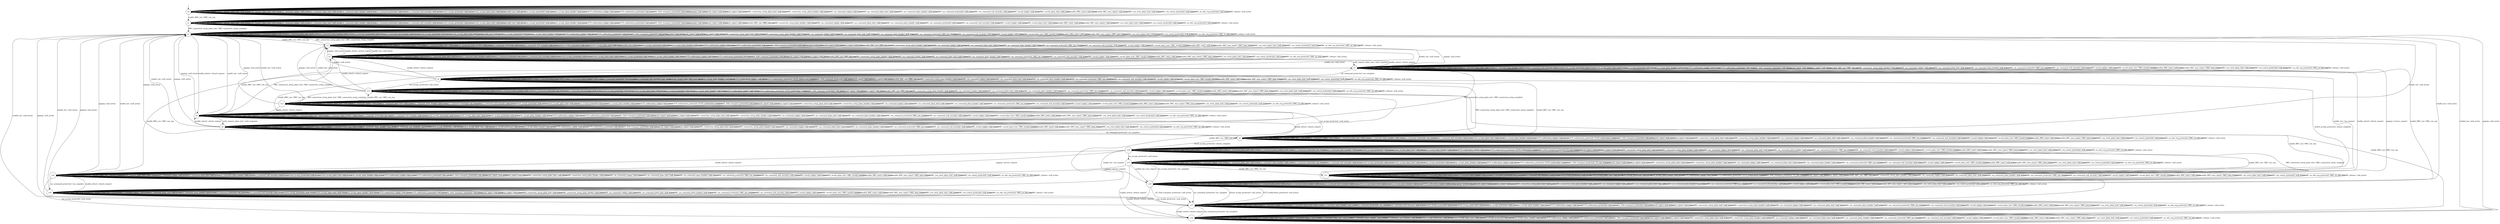 digraph g {
__start0 [label="" shape="none"];

	s0 [shape="circle" label="s0"];
	s1 [shape="circle" label="s1"];
	s2 [shape="circle" label="s2"];
	s3 [shape="circle" label="s3"];
	s4 [shape="circle" label="s4"];
	s5 [shape="circle" label="s5"];
	s6 [shape="circle" label="s6"];
	s7 [shape="circle" label="s7"];
	s8 [shape="circle" label="s8"];
	s9 [shape="circle" label="s9"];
	s10 [shape="circle" label="s10"];
	s11 [shape="circle" label="s11"];
	s12 [shape="circle" label="s12"];
	s13 [shape="circle" label="s13"];
	s14 [shape="circle" label="s14"];
	s15 [shape="circle" label="s15"];
	s16 [shape="circle" label="s16"];
	s17 [shape="circle" label="s17"];
	s18 [shape="circle" label="s18"];
	s19 [shape="circle" label="s19"];
	s0 -> s0 [label="enable_attach / null_action"];
	s0 -> s0 [label="identity_request_plain_text / null_action"];
	s0 -> s0 [label="auth_request_plain_text / null_action"];
	s0 -> s0 [label="sm_command_replay / null_action"];
	s0 -> s0 [label="sm_command_plain_text / null_action"];
	s0 -> s0 [label="sm_command_plain_header / null_action"];
	s0 -> s0 [label="sm_command_protected / null_action"];
	s0 -> s0 [label="sm_command_null_security / null_action"];
	s0 -> s0 [label="attach_accept_protected / null_action"];
	s0 -> s0 [label="attach_accept_plain_text / null_action"];
	s0 -> s0 [label="enable_tau / null_action"];
	s0 -> s0 [label="tau_accept_protected / null_action"];
	s0 -> s0 [label="tau_accept_plain_header / null_action"];
	s0 -> s0 [label="GUTI_reallocation_replay / null_action"];
	s0 -> s0 [label="GUTI_reallocation_protected / null_action"];
	s0 -> s0 [label="DL_NAS_transport_protected / null_action"];
	s0 -> s0 [label="paging / null_action"];
	s0 -> s0 [label="auth_reject / null_action"];
	s0 -> s0 [label="tau_reject / null_action"];
	s0 -> s1 [label="enable_RRC_con / RRC_con_req"];
	s0 -> s0 [label="RRC_connection_setup_plain_text / null_action"];
	s0 -> s0 [label="RRC_connection_setup_plain_header / null_action"];
	s0 -> s0 [label="RRC_sm_command_replay / null_action"];
	s0 -> s0 [label="RRC_sm_command_plain_text / null_action"];
	s0 -> s0 [label="RRC_sm_command_plain_header / null_action"];
	s0 -> s0 [label="RRC_sm_command_protected / null_action"];
	s0 -> s0 [label="RRC_sm_command_null_security / null_action"];
	s0 -> s0 [label="RRC_reconf_replay / null_action"];
	s0 -> s0 [label="RRC_reconf_plain_text / null_action"];
	s0 -> s0 [label="enable_RRC_reest / null_action"];
	s0 -> s0 [label="enable_RRC_mea_report / null_action"];
	s0 -> s0 [label="RRC_con_reest_plain_text / null_action"];
	s0 -> s0 [label="RRC_con_reeest_protected / null_action"];
	s0 -> s0 [label="RRC_ue_info_req_protected / null_action"];
	s0 -> s0 [label="RRC_release / null_action"];
	s1 -> s1 [label="enable_attach / null_action"];
	s1 -> s1 [label="identity_request_plain_text / null_action"];
	s1 -> s1 [label="auth_request_plain_text / null_action"];
	s1 -> s1 [label="sm_command_replay / null_action"];
	s1 -> s1 [label="sm_command_plain_text / null_action"];
	s1 -> s1 [label="sm_command_plain_header / null_action"];
	s1 -> s1 [label="sm_command_protected / null_action"];
	s1 -> s1 [label="sm_command_null_security / null_action"];
	s1 -> s1 [label="attach_accept_protected / null_action"];
	s1 -> s1 [label="attach_accept_plain_text / null_action"];
	s1 -> s1 [label="enable_tau / null_action"];
	s1 -> s1 [label="tau_accept_protected / null_action"];
	s1 -> s1 [label="tau_accept_plain_header / null_action"];
	s1 -> s1 [label="GUTI_reallocation_replay / null_action"];
	s1 -> s1 [label="GUTI_reallocation_protected / null_action"];
	s1 -> s1 [label="DL_NAS_transport_protected / null_action"];
	s1 -> s1 [label="paging / null_action"];
	s1 -> s1 [label="auth_reject / null_action"];
	s1 -> s1 [label="tau_reject / null_action"];
	s1 -> s1 [label="enable_RRC_con / RRC_con_req"];
	s1 -> s2 [label="RRC_connection_setup_plain_text / RRC_connection_setup_complete"];
	s1 -> s1 [label="RRC_connection_setup_plain_header / null_action"];
	s1 -> s1 [label="RRC_sm_command_replay / null_action"];
	s1 -> s1 [label="RRC_sm_command_plain_text / null_action"];
	s1 -> s1 [label="RRC_sm_command_plain_header / null_action"];
	s1 -> s1 [label="RRC_sm_command_protected / null_action"];
	s1 -> s1 [label="RRC_sm_command_null_security / null_action"];
	s1 -> s1 [label="RRC_reconf_replay / null_action"];
	s1 -> s1 [label="RRC_reconf_plain_text / null_action"];
	s1 -> s1 [label="enable_RRC_reest / null_action"];
	s1 -> s1 [label="enable_RRC_mea_report / null_action"];
	s1 -> s1 [label="RRC_con_reest_plain_text / null_action"];
	s1 -> s1 [label="RRC_con_reeest_protected / null_action"];
	s1 -> s1 [label="RRC_ue_info_req_protected / null_action"];
	s1 -> s1 [label="RRC_release / null_action"];
	s2 -> s4 [label="enable_attach / attach_request"];
	s2 -> s2 [label="identity_request_plain_text / null_action"];
	s2 -> s2 [label="auth_request_plain_text / null_action"];
	s2 -> s2 [label="sm_command_replay / null_action"];
	s2 -> s2 [label="sm_command_plain_text / null_action"];
	s2 -> s2 [label="sm_command_plain_header / null_action"];
	s2 -> s2 [label="sm_command_protected / null_action"];
	s2 -> s2 [label="sm_command_null_security / null_action"];
	s2 -> s2 [label="attach_accept_protected / null_action"];
	s2 -> s2 [label="attach_accept_plain_text / null_action"];
	s2 -> s2 [label="enable_tau / null_action"];
	s2 -> s2 [label="tau_accept_protected / null_action"];
	s2 -> s2 [label="tau_accept_plain_header / null_action"];
	s2 -> s2 [label="GUTI_reallocation_replay / null_action"];
	s2 -> s2 [label="GUTI_reallocation_protected / null_action"];
	s2 -> s2 [label="DL_NAS_transport_protected / null_action"];
	s2 -> s2 [label="paging / null_action"];
	s2 -> s2 [label="auth_reject / null_action"];
	s2 -> s2 [label="tau_reject / null_action"];
	s2 -> s3 [label="enable_RRC_con / RRC_con_req"];
	s2 -> s2 [label="RRC_connection_setup_plain_text / null_action"];
	s2 -> s2 [label="RRC_connection_setup_plain_header / null_action"];
	s2 -> s2 [label="RRC_sm_command_replay / null_action"];
	s2 -> s2 [label="RRC_sm_command_plain_text / null_action"];
	s2 -> s2 [label="RRC_sm_command_plain_header / null_action"];
	s2 -> s2 [label="RRC_sm_command_protected / RRC_sm_complete"];
	s2 -> s2 [label="RRC_sm_command_null_security / null_action"];
	s2 -> s2 [label="RRC_reconf_replay / null_action"];
	s2 -> s2 [label="RRC_reconf_plain_text / RRC_reconf_complete"];
	s2 -> s2 [label="enable_RRC_reest / null_action"];
	s2 -> s2 [label="enable_RRC_mea_report / RRC_mea_resport"];
	s2 -> s2 [label="RRC_con_reest_plain_text / null_action"];
	s2 -> s2 [label="RRC_con_reeest_protected / null_action"];
	s2 -> s2 [label="RRC_ue_info_req_protected / RRC_ue_info_req"];
	s2 -> s2 [label="RRC_release / null_action"];
	s3 -> s5 [label="enable_attach / attach_request"];
	s3 -> s3 [label="identity_request_plain_text / null_action"];
	s3 -> s3 [label="auth_request_plain_text / null_action"];
	s3 -> s3 [label="sm_command_replay / null_action"];
	s3 -> s3 [label="sm_command_plain_text / null_action"];
	s3 -> s3 [label="sm_command_plain_header / null_action"];
	s3 -> s3 [label="sm_command_protected / null_action"];
	s3 -> s3 [label="sm_command_null_security / null_action"];
	s3 -> s3 [label="attach_accept_protected / null_action"];
	s3 -> s3 [label="attach_accept_plain_text / null_action"];
	s3 -> s3 [label="enable_tau / null_action"];
	s3 -> s3 [label="tau_accept_protected / null_action"];
	s3 -> s3 [label="tau_accept_plain_header / null_action"];
	s3 -> s3 [label="GUTI_reallocation_replay / null_action"];
	s3 -> s3 [label="GUTI_reallocation_protected / null_action"];
	s3 -> s3 [label="DL_NAS_transport_protected / null_action"];
	s3 -> s3 [label="paging / null_action"];
	s3 -> s3 [label="auth_reject / null_action"];
	s3 -> s3 [label="tau_reject / null_action"];
	s3 -> s3 [label="enable_RRC_con / RRC_con_req"];
	s3 -> s2 [label="RRC_connection_setup_plain_text / RRC_connection_setup_complete"];
	s3 -> s3 [label="RRC_connection_setup_plain_header / null_action"];
	s3 -> s3 [label="RRC_sm_command_replay / null_action"];
	s3 -> s3 [label="RRC_sm_command_plain_text / null_action"];
	s3 -> s3 [label="RRC_sm_command_plain_header / null_action"];
	s3 -> s3 [label="RRC_sm_command_protected / RRC_sm_complete"];
	s3 -> s3 [label="RRC_sm_command_null_security / null_action"];
	s3 -> s3 [label="RRC_reconf_replay / null_action"];
	s3 -> s3 [label="RRC_reconf_plain_text / RRC_reconf_complete"];
	s3 -> s3 [label="enable_RRC_reest / null_action"];
	s3 -> s3 [label="enable_RRC_mea_report / RRC_mea_resport"];
	s3 -> s3 [label="RRC_con_reest_plain_text / null_action"];
	s3 -> s3 [label="RRC_con_reeest_protected / null_action"];
	s3 -> s3 [label="RRC_ue_info_req_protected / RRC_ue_info_req"];
	s3 -> s3 [label="RRC_release / null_action"];
	s4 -> s4 [label="enable_attach / attach_request"];
	s4 -> s4 [label="identity_request_plain_text / identity_response"];
	s4 -> s6 [label="auth_request_plain_text / auth_response"];
	s4 -> s4 [label="sm_command_replay / null_action"];
	s4 -> s4 [label="sm_command_plain_text / null_action"];
	s4 -> s4 [label="sm_command_plain_header / null_action"];
	s4 -> s4 [label="sm_command_protected / sm_reject"];
	s4 -> s4 [label="sm_command_null_security / null_action"];
	s4 -> s4 [label="attach_accept_protected / null_action"];
	s4 -> s4 [label="attach_accept_plain_text / null_action"];
	s4 -> s2 [label="enable_tau / null_action"];
	s4 -> s4 [label="tau_accept_protected / null_action"];
	s4 -> s4 [label="tau_accept_plain_header / null_action"];
	s4 -> s4 [label="GUTI_reallocation_replay / null_action"];
	s4 -> s4 [label="GUTI_reallocation_protected / null_action"];
	s4 -> s4 [label="DL_NAS_transport_protected / null_action"];
	s4 -> s2 [label="paging / null_action"];
	s4 -> s4 [label="auth_reject / null_action"];
	s4 -> s4 [label="tau_reject / null_action"];
	s4 -> s5 [label="enable_RRC_con / RRC_con_req"];
	s4 -> s4 [label="RRC_connection_setup_plain_text / null_action"];
	s4 -> s4 [label="RRC_connection_setup_plain_header / null_action"];
	s4 -> s4 [label="RRC_sm_command_replay / null_action"];
	s4 -> s4 [label="RRC_sm_command_plain_text / null_action"];
	s4 -> s4 [label="RRC_sm_command_plain_header / null_action"];
	s4 -> s4 [label="RRC_sm_command_protected / RRC_sm_complete"];
	s4 -> s4 [label="RRC_sm_command_null_security / null_action"];
	s4 -> s4 [label="RRC_reconf_replay / null_action"];
	s4 -> s4 [label="RRC_reconf_plain_text / RRC_reconf_complete"];
	s4 -> s4 [label="enable_RRC_reest / null_action"];
	s4 -> s4 [label="enable_RRC_mea_report / RRC_mea_resport"];
	s4 -> s4 [label="RRC_con_reest_plain_text / null_action"];
	s4 -> s4 [label="RRC_con_reeest_protected / null_action"];
	s4 -> s4 [label="RRC_ue_info_req_protected / RRC_ue_info_req"];
	s4 -> s4 [label="RRC_release / null_action"];
	s5 -> s5 [label="enable_attach / attach_request"];
	s5 -> s5 [label="identity_request_plain_text / identity_response"];
	s5 -> s7 [label="auth_request_plain_text / auth_response"];
	s5 -> s5 [label="sm_command_replay / null_action"];
	s5 -> s5 [label="sm_command_plain_text / null_action"];
	s5 -> s5 [label="sm_command_plain_header / null_action"];
	s5 -> s5 [label="sm_command_protected / sm_reject"];
	s5 -> s5 [label="sm_command_null_security / null_action"];
	s5 -> s5 [label="attach_accept_protected / null_action"];
	s5 -> s5 [label="attach_accept_plain_text / null_action"];
	s5 -> s3 [label="enable_tau / null_action"];
	s5 -> s5 [label="tau_accept_protected / null_action"];
	s5 -> s5 [label="tau_accept_plain_header / null_action"];
	s5 -> s5 [label="GUTI_reallocation_replay / null_action"];
	s5 -> s5 [label="GUTI_reallocation_protected / null_action"];
	s5 -> s5 [label="DL_NAS_transport_protected / null_action"];
	s5 -> s3 [label="paging / null_action"];
	s5 -> s5 [label="auth_reject / null_action"];
	s5 -> s5 [label="tau_reject / null_action"];
	s5 -> s5 [label="enable_RRC_con / RRC_con_req"];
	s5 -> s4 [label="RRC_connection_setup_plain_text / RRC_connection_setup_complete"];
	s5 -> s5 [label="RRC_connection_setup_plain_header / null_action"];
	s5 -> s5 [label="RRC_sm_command_replay / null_action"];
	s5 -> s5 [label="RRC_sm_command_plain_text / null_action"];
	s5 -> s5 [label="RRC_sm_command_plain_header / null_action"];
	s5 -> s5 [label="RRC_sm_command_protected / RRC_sm_complete"];
	s5 -> s5 [label="RRC_sm_command_null_security / null_action"];
	s5 -> s5 [label="RRC_reconf_replay / null_action"];
	s5 -> s5 [label="RRC_reconf_plain_text / RRC_reconf_complete"];
	s5 -> s5 [label="enable_RRC_reest / null_action"];
	s5 -> s5 [label="enable_RRC_mea_report / RRC_mea_resport"];
	s5 -> s5 [label="RRC_con_reest_plain_text / null_action"];
	s5 -> s5 [label="RRC_con_reeest_protected / null_action"];
	s5 -> s5 [label="RRC_ue_info_req_protected / RRC_ue_info_req"];
	s5 -> s5 [label="RRC_release / null_action"];
	s6 -> s4 [label="enable_attach / attach_request"];
	s6 -> s6 [label="identity_request_plain_text / identity_response"];
	s6 -> s6 [label="auth_request_plain_text / auth_response"];
	s6 -> s6 [label="sm_command_replay / null_action"];
	s6 -> s6 [label="sm_command_plain_text / null_action"];
	s6 -> s6 [label="sm_command_plain_header / null_action"];
	s6 -> s8 [label="sm_command_protected / sm_complete"];
	s6 -> s6 [label="sm_command_null_security / null_action"];
	s6 -> s6 [label="attach_accept_protected / null_action"];
	s6 -> s6 [label="attach_accept_plain_text / null_action"];
	s6 -> s2 [label="enable_tau / null_action"];
	s6 -> s6 [label="tau_accept_protected / null_action"];
	s6 -> s6 [label="tau_accept_plain_header / null_action"];
	s6 -> s6 [label="GUTI_reallocation_replay / null_action"];
	s6 -> s6 [label="GUTI_reallocation_protected / null_action"];
	s6 -> s6 [label="DL_NAS_transport_protected / null_action"];
	s6 -> s2 [label="paging / null_action"];
	s6 -> s6 [label="auth_reject / null_action"];
	s6 -> s6 [label="tau_reject / null_action"];
	s6 -> s7 [label="enable_RRC_con / RRC_con_req"];
	s6 -> s6 [label="RRC_connection_setup_plain_text / null_action"];
	s6 -> s6 [label="RRC_connection_setup_plain_header / null_action"];
	s6 -> s6 [label="RRC_sm_command_replay / null_action"];
	s6 -> s6 [label="RRC_sm_command_plain_text / null_action"];
	s6 -> s6 [label="RRC_sm_command_plain_header / null_action"];
	s6 -> s6 [label="RRC_sm_command_protected / RRC_sm_complete"];
	s6 -> s6 [label="RRC_sm_command_null_security / null_action"];
	s6 -> s6 [label="RRC_reconf_replay / null_action"];
	s6 -> s6 [label="RRC_reconf_plain_text / RRC_reconf_complete"];
	s6 -> s6 [label="enable_RRC_reest / null_action"];
	s6 -> s6 [label="enable_RRC_mea_report / RRC_mea_resport"];
	s6 -> s6 [label="RRC_con_reest_plain_text / null_action"];
	s6 -> s6 [label="RRC_con_reeest_protected / null_action"];
	s6 -> s6 [label="RRC_ue_info_req_protected / RRC_ue_info_req"];
	s6 -> s6 [label="RRC_release / null_action"];
	s7 -> s5 [label="enable_attach / attach_request"];
	s7 -> s7 [label="identity_request_plain_text / identity_response"];
	s7 -> s7 [label="auth_request_plain_text / auth_response"];
	s7 -> s7 [label="sm_command_replay / null_action"];
	s7 -> s7 [label="sm_command_plain_text / null_action"];
	s7 -> s7 [label="sm_command_plain_header / null_action"];
	s7 -> s9 [label="sm_command_protected / sm_complete"];
	s7 -> s7 [label="sm_command_null_security / null_action"];
	s7 -> s7 [label="attach_accept_protected / null_action"];
	s7 -> s7 [label="attach_accept_plain_text / null_action"];
	s7 -> s3 [label="enable_tau / null_action"];
	s7 -> s7 [label="tau_accept_protected / null_action"];
	s7 -> s7 [label="tau_accept_plain_header / null_action"];
	s7 -> s7 [label="GUTI_reallocation_replay / null_action"];
	s7 -> s7 [label="GUTI_reallocation_protected / null_action"];
	s7 -> s7 [label="DL_NAS_transport_protected / null_action"];
	s7 -> s3 [label="paging / null_action"];
	s7 -> s7 [label="auth_reject / null_action"];
	s7 -> s7 [label="tau_reject / null_action"];
	s7 -> s7 [label="enable_RRC_con / RRC_con_req"];
	s7 -> s6 [label="RRC_connection_setup_plain_text / RRC_connection_setup_complete"];
	s7 -> s7 [label="RRC_connection_setup_plain_header / null_action"];
	s7 -> s7 [label="RRC_sm_command_replay / null_action"];
	s7 -> s7 [label="RRC_sm_command_plain_text / null_action"];
	s7 -> s7 [label="RRC_sm_command_plain_header / null_action"];
	s7 -> s7 [label="RRC_sm_command_protected / RRC_sm_complete"];
	s7 -> s7 [label="RRC_sm_command_null_security / null_action"];
	s7 -> s7 [label="RRC_reconf_replay / null_action"];
	s7 -> s7 [label="RRC_reconf_plain_text / RRC_reconf_complete"];
	s7 -> s7 [label="enable_RRC_reest / null_action"];
	s7 -> s7 [label="enable_RRC_mea_report / RRC_mea_resport"];
	s7 -> s7 [label="RRC_con_reest_plain_text / null_action"];
	s7 -> s7 [label="RRC_con_reeest_protected / null_action"];
	s7 -> s7 [label="RRC_ue_info_req_protected / RRC_ue_info_req"];
	s7 -> s7 [label="RRC_release / null_action"];
	s8 -> s4 [label="enable_attach / attach_request"];
	s8 -> s8 [label="identity_request_plain_text / null_action"];
	s8 -> s8 [label="auth_request_plain_text / null_action"];
	s8 -> s8 [label="sm_command_replay / null_action"];
	s8 -> s8 [label="sm_command_plain_text / null_action"];
	s8 -> s8 [label="sm_command_plain_header / null_action"];
	s8 -> s8 [label="sm_command_protected / sm_complete"];
	s8 -> s8 [label="sm_command_null_security / null_action"];
	s8 -> s10 [label="attach_accept_protected / attach_complete"];
	s8 -> s8 [label="attach_accept_plain_text / null_action"];
	s8 -> s2 [label="enable_tau / null_action"];
	s8 -> s12 [label="tau_accept_protected / null_action"];
	s8 -> s8 [label="tau_accept_plain_header / null_action"];
	s8 -> s8 [label="GUTI_reallocation_replay / null_action"];
	s8 -> s8 [label="GUTI_reallocation_protected / GUTI_reallocation_complete"];
	s8 -> s8 [label="DL_NAS_transport_protected / null_action"];
	s8 -> s2 [label="paging / null_action"];
	s8 -> s8 [label="auth_reject / null_action"];
	s8 -> s8 [label="tau_reject / null_action"];
	s8 -> s9 [label="enable_RRC_con / RRC_con_req"];
	s8 -> s8 [label="RRC_connection_setup_plain_text / null_action"];
	s8 -> s8 [label="RRC_connection_setup_plain_header / null_action"];
	s8 -> s8 [label="RRC_sm_command_replay / null_action"];
	s8 -> s8 [label="RRC_sm_command_plain_text / null_action"];
	s8 -> s8 [label="RRC_sm_command_plain_header / null_action"];
	s8 -> s8 [label="RRC_sm_command_protected / RRC_sm_complete"];
	s8 -> s8 [label="RRC_sm_command_null_security / null_action"];
	s8 -> s8 [label="RRC_reconf_replay / null_action"];
	s8 -> s8 [label="RRC_reconf_plain_text / RRC_reconf_complete"];
	s8 -> s8 [label="enable_RRC_reest / null_action"];
	s8 -> s8 [label="enable_RRC_mea_report / RRC_mea_resport"];
	s8 -> s8 [label="RRC_con_reest_plain_text / null_action"];
	s8 -> s8 [label="RRC_con_reeest_protected / null_action"];
	s8 -> s8 [label="RRC_ue_info_req_protected / RRC_ue_info_req"];
	s8 -> s8 [label="RRC_release / null_action"];
	s9 -> s5 [label="enable_attach / attach_request"];
	s9 -> s9 [label="identity_request_plain_text / null_action"];
	s9 -> s9 [label="auth_request_plain_text / null_action"];
	s9 -> s9 [label="sm_command_replay / null_action"];
	s9 -> s9 [label="sm_command_plain_text / null_action"];
	s9 -> s9 [label="sm_command_plain_header / null_action"];
	s9 -> s9 [label="sm_command_protected / sm_complete"];
	s9 -> s9 [label="sm_command_null_security / null_action"];
	s9 -> s11 [label="attach_accept_protected / attach_complete"];
	s9 -> s9 [label="attach_accept_plain_text / null_action"];
	s9 -> s3 [label="enable_tau / null_action"];
	s9 -> s13 [label="tau_accept_protected / null_action"];
	s9 -> s9 [label="tau_accept_plain_header / null_action"];
	s9 -> s9 [label="GUTI_reallocation_replay / null_action"];
	s9 -> s9 [label="GUTI_reallocation_protected / GUTI_reallocation_complete"];
	s9 -> s9 [label="DL_NAS_transport_protected / null_action"];
	s9 -> s3 [label="paging / null_action"];
	s9 -> s9 [label="auth_reject / null_action"];
	s9 -> s9 [label="tau_reject / null_action"];
	s9 -> s9 [label="enable_RRC_con / RRC_con_req"];
	s9 -> s8 [label="RRC_connection_setup_plain_text / RRC_connection_setup_complete"];
	s9 -> s9 [label="RRC_connection_setup_plain_header / null_action"];
	s9 -> s9 [label="RRC_sm_command_replay / null_action"];
	s9 -> s9 [label="RRC_sm_command_plain_text / null_action"];
	s9 -> s9 [label="RRC_sm_command_plain_header / null_action"];
	s9 -> s9 [label="RRC_sm_command_protected / RRC_sm_complete"];
	s9 -> s9 [label="RRC_sm_command_null_security / null_action"];
	s9 -> s9 [label="RRC_reconf_replay / null_action"];
	s9 -> s9 [label="RRC_reconf_plain_text / RRC_reconf_complete"];
	s9 -> s9 [label="enable_RRC_reest / null_action"];
	s9 -> s9 [label="enable_RRC_mea_report / RRC_mea_resport"];
	s9 -> s9 [label="RRC_con_reest_plain_text / null_action"];
	s9 -> s9 [label="RRC_con_reeest_protected / null_action"];
	s9 -> s9 [label="RRC_ue_info_req_protected / RRC_ue_info_req"];
	s9 -> s9 [label="RRC_release / null_action"];
	s10 -> s14 [label="enable_attach / attach_request"];
	s10 -> s10 [label="identity_request_plain_text / null_action"];
	s10 -> s10 [label="auth_request_plain_text / null_action"];
	s10 -> s10 [label="sm_command_replay / null_action"];
	s10 -> s10 [label="sm_command_plain_text / null_action"];
	s10 -> s10 [label="sm_command_plain_header / null_action"];
	s10 -> s10 [label="sm_command_protected / sm_complete"];
	s10 -> s10 [label="sm_command_null_security / null_action"];
	s10 -> s10 [label="attach_accept_protected / null_action"];
	s10 -> s10 [label="attach_accept_plain_text / null_action"];
	s10 -> s19 [label="enable_tau / tau_request"];
	s10 -> s15 [label="tau_accept_protected / null_action"];
	s10 -> s10 [label="tau_accept_plain_header / null_action"];
	s10 -> s10 [label="GUTI_reallocation_replay / null_action"];
	s10 -> s10 [label="GUTI_reallocation_protected / GUTI_reallocation_complete"];
	s10 -> s10 [label="DL_NAS_transport_protected / UL_nas_transport"];
	s10 -> s14 [label="paging / service_request"];
	s10 -> s10 [label="auth_reject / null_action"];
	s10 -> s10 [label="tau_reject / null_action"];
	s10 -> s11 [label="enable_RRC_con / RRC_con_req"];
	s10 -> s10 [label="RRC_connection_setup_plain_text / null_action"];
	s10 -> s10 [label="RRC_connection_setup_plain_header / null_action"];
	s10 -> s10 [label="RRC_sm_command_replay / null_action"];
	s10 -> s10 [label="RRC_sm_command_plain_text / null_action"];
	s10 -> s10 [label="RRC_sm_command_plain_header / null_action"];
	s10 -> s10 [label="RRC_sm_command_protected / RRC_sm_complete"];
	s10 -> s10 [label="RRC_sm_command_null_security / null_action"];
	s10 -> s10 [label="RRC_reconf_replay / null_action"];
	s10 -> s10 [label="RRC_reconf_plain_text / RRC_reconf_complete"];
	s10 -> s10 [label="enable_RRC_reest / null_action"];
	s10 -> s10 [label="enable_RRC_mea_report / RRC_mea_resport"];
	s10 -> s10 [label="RRC_con_reest_plain_text / null_action"];
	s10 -> s10 [label="RRC_con_reeest_protected / null_action"];
	s10 -> s10 [label="RRC_ue_info_req_protected / RRC_ue_info_req"];
	s10 -> s10 [label="RRC_release / null_action"];
	s11 -> s7 [label="enable_attach / attach_request"];
	s11 -> s11 [label="identity_request_plain_text / null_action"];
	s11 -> s11 [label="auth_request_plain_text / null_action"];
	s11 -> s11 [label="sm_command_replay / null_action"];
	s11 -> s11 [label="sm_command_plain_text / null_action"];
	s11 -> s11 [label="sm_command_plain_header / null_action"];
	s11 -> s11 [label="sm_command_protected / sm_complete"];
	s11 -> s11 [label="sm_command_null_security / null_action"];
	s11 -> s11 [label="attach_accept_protected / null_action"];
	s11 -> s11 [label="attach_accept_plain_text / null_action"];
	s11 -> s7 [label="enable_tau / tau_request"];
	s11 -> s11 [label="tau_accept_protected / null_action"];
	s11 -> s11 [label="tau_accept_plain_header / null_action"];
	s11 -> s11 [label="GUTI_reallocation_replay / null_action"];
	s11 -> s11 [label="GUTI_reallocation_protected / GUTI_reallocation_complete"];
	s11 -> s11 [label="DL_NAS_transport_protected / UL_nas_transport"];
	s11 -> s7 [label="paging / service_request"];
	s11 -> s11 [label="auth_reject / null_action"];
	s11 -> s11 [label="tau_reject / null_action"];
	s11 -> s11 [label="enable_RRC_con / RRC_con_req"];
	s11 -> s10 [label="RRC_connection_setup_plain_text / RRC_connection_setup_complete"];
	s11 -> s11 [label="RRC_connection_setup_plain_header / null_action"];
	s11 -> s11 [label="RRC_sm_command_replay / null_action"];
	s11 -> s11 [label="RRC_sm_command_plain_text / null_action"];
	s11 -> s11 [label="RRC_sm_command_plain_header / null_action"];
	s11 -> s11 [label="RRC_sm_command_protected / RRC_sm_complete"];
	s11 -> s11 [label="RRC_sm_command_null_security / null_action"];
	s11 -> s11 [label="RRC_reconf_replay / null_action"];
	s11 -> s11 [label="RRC_reconf_plain_text / RRC_reconf_complete"];
	s11 -> s11 [label="enable_RRC_reest / null_action"];
	s11 -> s11 [label="enable_RRC_mea_report / RRC_mea_resport"];
	s11 -> s11 [label="RRC_con_reest_plain_text / null_action"];
	s11 -> s11 [label="RRC_con_reeest_protected / null_action"];
	s11 -> s11 [label="RRC_ue_info_req_protected / RRC_ue_info_req"];
	s11 -> s11 [label="RRC_release / null_action"];
	s12 -> s4 [label="enable_attach / attach_request"];
	s12 -> s12 [label="identity_request_plain_text / null_action"];
	s12 -> s12 [label="auth_request_plain_text / null_action"];
	s12 -> s12 [label="sm_command_replay / null_action"];
	s12 -> s12 [label="sm_command_plain_text / null_action"];
	s12 -> s12 [label="sm_command_plain_header / null_action"];
	s12 -> s12 [label="sm_command_protected / sm_complete"];
	s12 -> s12 [label="sm_command_null_security / null_action"];
	s12 -> s12 [label="attach_accept_protected / null_action"];
	s12 -> s12 [label="attach_accept_plain_text / null_action"];
	s12 -> s2 [label="enable_tau / null_action"];
	s12 -> s12 [label="tau_accept_protected / null_action"];
	s12 -> s12 [label="tau_accept_plain_header / null_action"];
	s12 -> s12 [label="GUTI_reallocation_replay / null_action"];
	s12 -> s12 [label="GUTI_reallocation_protected / GUTI_reallocation_complete"];
	s12 -> s12 [label="DL_NAS_transport_protected / null_action"];
	s12 -> s2 [label="paging / null_action"];
	s12 -> s12 [label="auth_reject / null_action"];
	s12 -> s12 [label="tau_reject / null_action"];
	s12 -> s13 [label="enable_RRC_con / RRC_con_req"];
	s12 -> s12 [label="RRC_connection_setup_plain_text / null_action"];
	s12 -> s12 [label="RRC_connection_setup_plain_header / null_action"];
	s12 -> s12 [label="RRC_sm_command_replay / null_action"];
	s12 -> s12 [label="RRC_sm_command_plain_text / null_action"];
	s12 -> s12 [label="RRC_sm_command_plain_header / null_action"];
	s12 -> s12 [label="RRC_sm_command_protected / RRC_sm_complete"];
	s12 -> s12 [label="RRC_sm_command_null_security / null_action"];
	s12 -> s12 [label="RRC_reconf_replay / null_action"];
	s12 -> s12 [label="RRC_reconf_plain_text / RRC_reconf_complete"];
	s12 -> s12 [label="enable_RRC_reest / null_action"];
	s12 -> s12 [label="enable_RRC_mea_report / RRC_mea_resport"];
	s12 -> s12 [label="RRC_con_reest_plain_text / null_action"];
	s12 -> s12 [label="RRC_con_reeest_protected / null_action"];
	s12 -> s12 [label="RRC_ue_info_req_protected / RRC_ue_info_req"];
	s12 -> s12 [label="RRC_release / null_action"];
	s13 -> s5 [label="enable_attach / attach_request"];
	s13 -> s13 [label="identity_request_plain_text / null_action"];
	s13 -> s13 [label="auth_request_plain_text / null_action"];
	s13 -> s13 [label="sm_command_replay / null_action"];
	s13 -> s13 [label="sm_command_plain_text / null_action"];
	s13 -> s13 [label="sm_command_plain_header / null_action"];
	s13 -> s13 [label="sm_command_protected / sm_complete"];
	s13 -> s13 [label="sm_command_null_security / null_action"];
	s13 -> s13 [label="attach_accept_protected / null_action"];
	s13 -> s13 [label="attach_accept_plain_text / null_action"];
	s13 -> s3 [label="enable_tau / null_action"];
	s13 -> s13 [label="tau_accept_protected / null_action"];
	s13 -> s13 [label="tau_accept_plain_header / null_action"];
	s13 -> s13 [label="GUTI_reallocation_replay / null_action"];
	s13 -> s13 [label="GUTI_reallocation_protected / GUTI_reallocation_complete"];
	s13 -> s13 [label="DL_NAS_transport_protected / null_action"];
	s13 -> s3 [label="paging / null_action"];
	s13 -> s13 [label="auth_reject / null_action"];
	s13 -> s13 [label="tau_reject / null_action"];
	s13 -> s13 [label="enable_RRC_con / RRC_con_req"];
	s13 -> s12 [label="RRC_connection_setup_plain_text / RRC_connection_setup_complete"];
	s13 -> s13 [label="RRC_connection_setup_plain_header / null_action"];
	s13 -> s13 [label="RRC_sm_command_replay / null_action"];
	s13 -> s13 [label="RRC_sm_command_plain_text / null_action"];
	s13 -> s13 [label="RRC_sm_command_plain_header / null_action"];
	s13 -> s13 [label="RRC_sm_command_protected / RRC_sm_complete"];
	s13 -> s13 [label="RRC_sm_command_null_security / null_action"];
	s13 -> s13 [label="RRC_reconf_replay / null_action"];
	s13 -> s13 [label="RRC_reconf_plain_text / RRC_reconf_complete"];
	s13 -> s13 [label="enable_RRC_reest / null_action"];
	s13 -> s13 [label="enable_RRC_mea_report / RRC_mea_resport"];
	s13 -> s13 [label="RRC_con_reest_plain_text / null_action"];
	s13 -> s13 [label="RRC_con_reeest_protected / null_action"];
	s13 -> s13 [label="RRC_ue_info_req_protected / RRC_ue_info_req"];
	s13 -> s13 [label="RRC_release / null_action"];
	s14 -> s14 [label="enable_attach / attach_request"];
	s14 -> s14 [label="identity_request_plain_text / identity_response"];
	s14 -> s14 [label="auth_request_plain_text / auth_response"];
	s14 -> s14 [label="sm_command_replay / null_action"];
	s14 -> s14 [label="sm_command_plain_text / null_action"];
	s14 -> s14 [label="sm_command_plain_header / null_action"];
	s14 -> s18 [label="sm_command_protected / sm_complete"];
	s14 -> s14 [label="sm_command_null_security / null_action"];
	s14 -> s14 [label="attach_accept_protected / null_action"];
	s14 -> s14 [label="attach_accept_plain_text / null_action"];
	s14 -> s2 [label="enable_tau / null_action"];
	s14 -> s16 [label="tau_accept_protected / null_action"];
	s14 -> s14 [label="tau_accept_plain_header / null_action"];
	s14 -> s14 [label="GUTI_reallocation_replay / null_action"];
	s14 -> s14 [label="GUTI_reallocation_protected / null_action"];
	s14 -> s14 [label="DL_NAS_transport_protected / null_action"];
	s14 -> s2 [label="paging / null_action"];
	s14 -> s14 [label="auth_reject / null_action"];
	s14 -> s14 [label="tau_reject / null_action"];
	s14 -> s7 [label="enable_RRC_con / RRC_con_req"];
	s14 -> s14 [label="RRC_connection_setup_plain_text / null_action"];
	s14 -> s14 [label="RRC_connection_setup_plain_header / null_action"];
	s14 -> s14 [label="RRC_sm_command_replay / null_action"];
	s14 -> s14 [label="RRC_sm_command_plain_text / null_action"];
	s14 -> s14 [label="RRC_sm_command_plain_header / null_action"];
	s14 -> s14 [label="RRC_sm_command_protected / RRC_sm_complete"];
	s14 -> s14 [label="RRC_sm_command_null_security / null_action"];
	s14 -> s14 [label="RRC_reconf_replay / null_action"];
	s14 -> s14 [label="RRC_reconf_plain_text / RRC_reconf_complete"];
	s14 -> s14 [label="enable_RRC_reest / null_action"];
	s14 -> s14 [label="enable_RRC_mea_report / RRC_mea_resport"];
	s14 -> s14 [label="RRC_con_reest_plain_text / null_action"];
	s14 -> s14 [label="RRC_con_reeest_protected / null_action"];
	s14 -> s14 [label="RRC_ue_info_req_protected / RRC_ue_info_req"];
	s14 -> s14 [label="RRC_release / null_action"];
	s15 -> s16 [label="enable_attach / attach_request"];
	s15 -> s15 [label="identity_request_plain_text / null_action"];
	s15 -> s15 [label="auth_request_plain_text / null_action"];
	s15 -> s15 [label="sm_command_replay / null_action"];
	s15 -> s15 [label="sm_command_plain_text / null_action"];
	s15 -> s15 [label="sm_command_plain_header / null_action"];
	s15 -> s15 [label="sm_command_protected / sm_complete"];
	s15 -> s15 [label="sm_command_null_security / null_action"];
	s15 -> s15 [label="attach_accept_protected / null_action"];
	s15 -> s15 [label="attach_accept_plain_text / null_action"];
	s15 -> s19 [label="enable_tau / tau_request"];
	s15 -> s15 [label="tau_accept_protected / null_action"];
	s15 -> s15 [label="tau_accept_plain_header / null_action"];
	s15 -> s15 [label="GUTI_reallocation_replay / null_action"];
	s15 -> s15 [label="GUTI_reallocation_protected / GUTI_reallocation_complete"];
	s15 -> s15 [label="DL_NAS_transport_protected / UL_nas_transport"];
	s15 -> s14 [label="paging / service_request"];
	s15 -> s15 [label="auth_reject / null_action"];
	s15 -> s15 [label="tau_reject / null_action"];
	s15 -> s11 [label="enable_RRC_con / RRC_con_req"];
	s15 -> s15 [label="RRC_connection_setup_plain_text / null_action"];
	s15 -> s15 [label="RRC_connection_setup_plain_header / null_action"];
	s15 -> s15 [label="RRC_sm_command_replay / null_action"];
	s15 -> s15 [label="RRC_sm_command_plain_text / null_action"];
	s15 -> s15 [label="RRC_sm_command_plain_header / null_action"];
	s15 -> s15 [label="RRC_sm_command_protected / RRC_sm_complete"];
	s15 -> s15 [label="RRC_sm_command_null_security / null_action"];
	s15 -> s15 [label="RRC_reconf_replay / null_action"];
	s15 -> s15 [label="RRC_reconf_plain_text / RRC_reconf_complete"];
	s15 -> s15 [label="enable_RRC_reest / null_action"];
	s15 -> s15 [label="enable_RRC_mea_report / RRC_mea_resport"];
	s15 -> s15 [label="RRC_con_reest_plain_text / null_action"];
	s15 -> s15 [label="RRC_con_reeest_protected / null_action"];
	s15 -> s15 [label="RRC_ue_info_req_protected / RRC_ue_info_req"];
	s15 -> s15 [label="RRC_release / null_action"];
	s16 -> s16 [label="enable_attach / attach_request"];
	s16 -> s16 [label="identity_request_plain_text / null_action"];
	s16 -> s16 [label="auth_request_plain_text / auth_response"];
	s16 -> s16 [label="sm_command_replay / null_action"];
	s16 -> s16 [label="sm_command_plain_text / null_action"];
	s16 -> s16 [label="sm_command_plain_header / null_action"];
	s16 -> s17 [label="sm_command_protected / sm_complete"];
	s16 -> s16 [label="sm_command_null_security / null_action"];
	s16 -> s16 [label="attach_accept_protected / null_action"];
	s16 -> s16 [label="attach_accept_plain_text / null_action"];
	s16 -> s2 [label="enable_tau / null_action"];
	s16 -> s16 [label="tau_accept_protected / null_action"];
	s16 -> s16 [label="tau_accept_plain_header / null_action"];
	s16 -> s16 [label="GUTI_reallocation_replay / null_action"];
	s16 -> s16 [label="GUTI_reallocation_protected / null_action"];
	s16 -> s16 [label="DL_NAS_transport_protected / null_action"];
	s16 -> s2 [label="paging / null_action"];
	s16 -> s16 [label="auth_reject / null_action"];
	s16 -> s16 [label="tau_reject / null_action"];
	s16 -> s13 [label="enable_RRC_con / RRC_con_req"];
	s16 -> s16 [label="RRC_connection_setup_plain_text / null_action"];
	s16 -> s16 [label="RRC_connection_setup_plain_header / null_action"];
	s16 -> s16 [label="RRC_sm_command_replay / null_action"];
	s16 -> s16 [label="RRC_sm_command_plain_text / null_action"];
	s16 -> s16 [label="RRC_sm_command_plain_header / null_action"];
	s16 -> s16 [label="RRC_sm_command_protected / RRC_sm_complete"];
	s16 -> s16 [label="RRC_sm_command_null_security / null_action"];
	s16 -> s16 [label="RRC_reconf_replay / null_action"];
	s16 -> s16 [label="RRC_reconf_plain_text / RRC_reconf_complete"];
	s16 -> s16 [label="enable_RRC_reest / null_action"];
	s16 -> s16 [label="enable_RRC_mea_report / RRC_mea_resport"];
	s16 -> s16 [label="RRC_con_reest_plain_text / null_action"];
	s16 -> s16 [label="RRC_con_reeest_protected / null_action"];
	s16 -> s16 [label="RRC_ue_info_req_protected / RRC_ue_info_req"];
	s16 -> s16 [label="RRC_release / null_action"];
	s17 -> s16 [label="enable_attach / attach_request"];
	s17 -> s17 [label="identity_request_plain_text / null_action"];
	s17 -> s17 [label="auth_request_plain_text / null_action"];
	s17 -> s17 [label="sm_command_replay / null_action"];
	s17 -> s17 [label="sm_command_plain_text / null_action"];
	s17 -> s17 [label="sm_command_plain_header / null_action"];
	s17 -> s17 [label="sm_command_protected / sm_complete"];
	s17 -> s17 [label="sm_command_null_security / null_action"];
	s17 -> s17 [label="attach_accept_protected / null_action"];
	s17 -> s17 [label="attach_accept_plain_text / null_action"];
	s17 -> s2 [label="enable_tau / null_action"];
	s17 -> s17 [label="tau_accept_protected / null_action"];
	s17 -> s17 [label="tau_accept_plain_header / null_action"];
	s17 -> s17 [label="GUTI_reallocation_replay / null_action"];
	s17 -> s17 [label="GUTI_reallocation_protected / null_action"];
	s17 -> s17 [label="DL_NAS_transport_protected / null_action"];
	s17 -> s2 [label="paging / null_action"];
	s17 -> s17 [label="auth_reject / null_action"];
	s17 -> s17 [label="tau_reject / null_action"];
	s17 -> s13 [label="enable_RRC_con / RRC_con_req"];
	s17 -> s17 [label="RRC_connection_setup_plain_text / null_action"];
	s17 -> s17 [label="RRC_connection_setup_plain_header / null_action"];
	s17 -> s17 [label="RRC_sm_command_replay / null_action"];
	s17 -> s17 [label="RRC_sm_command_plain_text / null_action"];
	s17 -> s17 [label="RRC_sm_command_plain_header / null_action"];
	s17 -> s17 [label="RRC_sm_command_protected / RRC_sm_complete"];
	s17 -> s17 [label="RRC_sm_command_null_security / null_action"];
	s17 -> s17 [label="RRC_reconf_replay / null_action"];
	s17 -> s17 [label="RRC_reconf_plain_text / RRC_reconf_complete"];
	s17 -> s17 [label="enable_RRC_reest / null_action"];
	s17 -> s17 [label="enable_RRC_mea_report / RRC_mea_resport"];
	s17 -> s17 [label="RRC_con_reest_plain_text / null_action"];
	s17 -> s17 [label="RRC_con_reeest_protected / null_action"];
	s17 -> s17 [label="RRC_ue_info_req_protected / RRC_ue_info_req"];
	s17 -> s17 [label="RRC_release / null_action"];
	s18 -> s14 [label="enable_attach / attach_request"];
	s18 -> s18 [label="identity_request_plain_text / null_action"];
	s18 -> s18 [label="auth_request_plain_text / null_action"];
	s18 -> s18 [label="sm_command_replay / null_action"];
	s18 -> s18 [label="sm_command_plain_text / null_action"];
	s18 -> s18 [label="sm_command_plain_header / null_action"];
	s18 -> s18 [label="sm_command_protected / sm_complete"];
	s18 -> s18 [label="sm_command_null_security / null_action"];
	s18 -> s18 [label="attach_accept_protected / null_action"];
	s18 -> s18 [label="attach_accept_plain_text / null_action"];
	s18 -> s2 [label="enable_tau / null_action"];
	s18 -> s17 [label="tau_accept_protected / null_action"];
	s18 -> s18 [label="tau_accept_plain_header / null_action"];
	s18 -> s18 [label="GUTI_reallocation_replay / null_action"];
	s18 -> s18 [label="GUTI_reallocation_protected / null_action"];
	s18 -> s18 [label="DL_NAS_transport_protected / null_action"];
	s18 -> s2 [label="paging / null_action"];
	s18 -> s18 [label="auth_reject / null_action"];
	s18 -> s18 [label="tau_reject / null_action"];
	s18 -> s13 [label="enable_RRC_con / RRC_con_req"];
	s18 -> s18 [label="RRC_connection_setup_plain_text / null_action"];
	s18 -> s18 [label="RRC_connection_setup_plain_header / null_action"];
	s18 -> s18 [label="RRC_sm_command_replay / null_action"];
	s18 -> s18 [label="RRC_sm_command_plain_text / null_action"];
	s18 -> s18 [label="RRC_sm_command_plain_header / null_action"];
	s18 -> s18 [label="RRC_sm_command_protected / RRC_sm_complete"];
	s18 -> s18 [label="RRC_sm_command_null_security / null_action"];
	s18 -> s18 [label="RRC_reconf_replay / null_action"];
	s18 -> s18 [label="RRC_reconf_plain_text / RRC_reconf_complete"];
	s18 -> s18 [label="enable_RRC_reest / null_action"];
	s18 -> s18 [label="enable_RRC_mea_report / RRC_mea_resport"];
	s18 -> s18 [label="RRC_con_reest_plain_text / null_action"];
	s18 -> s18 [label="RRC_con_reeest_protected / null_action"];
	s18 -> s18 [label="RRC_ue_info_req_protected / RRC_ue_info_req"];
	s18 -> s18 [label="RRC_release / null_action"];
	s19 -> s16 [label="enable_attach / attach_request"];
	s19 -> s19 [label="identity_request_plain_text / identity_response"];
	s19 -> s19 [label="auth_request_plain_text / auth_response"];
	s19 -> s19 [label="sm_command_replay / null_action"];
	s19 -> s19 [label="sm_command_plain_text / null_action"];
	s19 -> s19 [label="sm_command_plain_header / null_action"];
	s19 -> s17 [label="sm_command_protected / sm_complete"];
	s19 -> s19 [label="sm_command_null_security / null_action"];
	s19 -> s17 [label="attach_accept_protected / null_action"];
	s19 -> s19 [label="attach_accept_plain_text / null_action"];
	s19 -> s2 [label="enable_tau / null_action"];
	s19 -> s15 [label="tau_accept_protected / tau_complete"];
	s19 -> s19 [label="tau_accept_plain_header / null_action"];
	s19 -> s19 [label="GUTI_reallocation_replay / null_action"];
	s19 -> s17 [label="GUTI_reallocation_protected / null_action"];
	s19 -> s17 [label="DL_NAS_transport_protected / null_action"];
	s19 -> s19 [label="paging / service_request"];
	s19 -> s19 [label="auth_reject / null_action"];
	s19 -> s19 [label="tau_reject / null_action"];
	s19 -> s7 [label="enable_RRC_con / RRC_con_req"];
	s19 -> s19 [label="RRC_connection_setup_plain_text / null_action"];
	s19 -> s19 [label="RRC_connection_setup_plain_header / null_action"];
	s19 -> s19 [label="RRC_sm_command_replay / null_action"];
	s19 -> s19 [label="RRC_sm_command_plain_text / null_action"];
	s19 -> s19 [label="RRC_sm_command_plain_header / null_action"];
	s19 -> s19 [label="RRC_sm_command_protected / RRC_sm_complete"];
	s19 -> s19 [label="RRC_sm_command_null_security / null_action"];
	s19 -> s19 [label="RRC_reconf_replay / null_action"];
	s19 -> s19 [label="RRC_reconf_plain_text / RRC_reconf_complete"];
	s19 -> s19 [label="enable_RRC_reest / null_action"];
	s19 -> s19 [label="enable_RRC_mea_report / RRC_mea_resport"];
	s19 -> s19 [label="RRC_con_reest_plain_text / null_action"];
	s19 -> s19 [label="RRC_con_reeest_protected / null_action"];
	s19 -> s19 [label="RRC_ue_info_req_protected / RRC_ue_info_req"];
	s19 -> s19 [label="RRC_release / null_action"];

__start0 -> s0;
}
